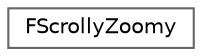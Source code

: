 digraph "Graphical Class Hierarchy"
{
 // INTERACTIVE_SVG=YES
 // LATEX_PDF_SIZE
  bgcolor="transparent";
  edge [fontname=Helvetica,fontsize=10,labelfontname=Helvetica,labelfontsize=10];
  node [fontname=Helvetica,fontsize=10,shape=box,height=0.2,width=0.4];
  rankdir="LR";
  Node0 [id="Node000000",label="FScrollyZoomy",height=0.2,width=0.4,color="grey40", fillcolor="white", style="filled",URL="$df/dd6/classFScrollyZoomy.html",tooltip="Utility class that adds scrolling and zooming functionality to a widget."];
}
